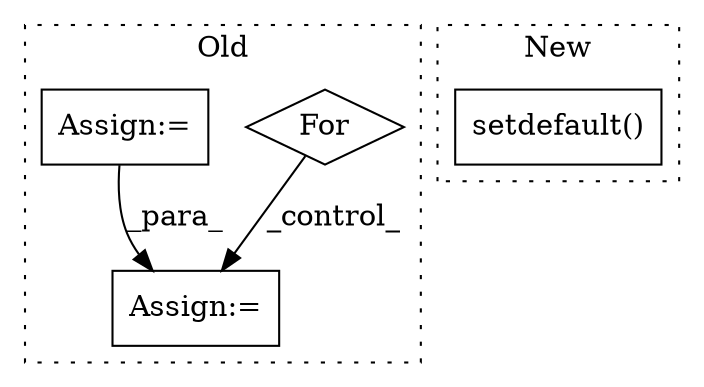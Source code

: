 digraph G {
subgraph cluster0 {
1 [label="For" a="107" s="2149,2227" l="4,14" shape="diamond"];
3 [label="Assign:=" a="68" s="2331" l="3" shape="box"];
4 [label="Assign:=" a="68" s="2084" l="3" shape="box"];
label = "Old";
style="dotted";
}
subgraph cluster1 {
2 [label="setdefault()" a="75" s="1823,1912" l="57,14" shape="box"];
label = "New";
style="dotted";
}
1 -> 3 [label="_control_"];
4 -> 3 [label="_para_"];
}